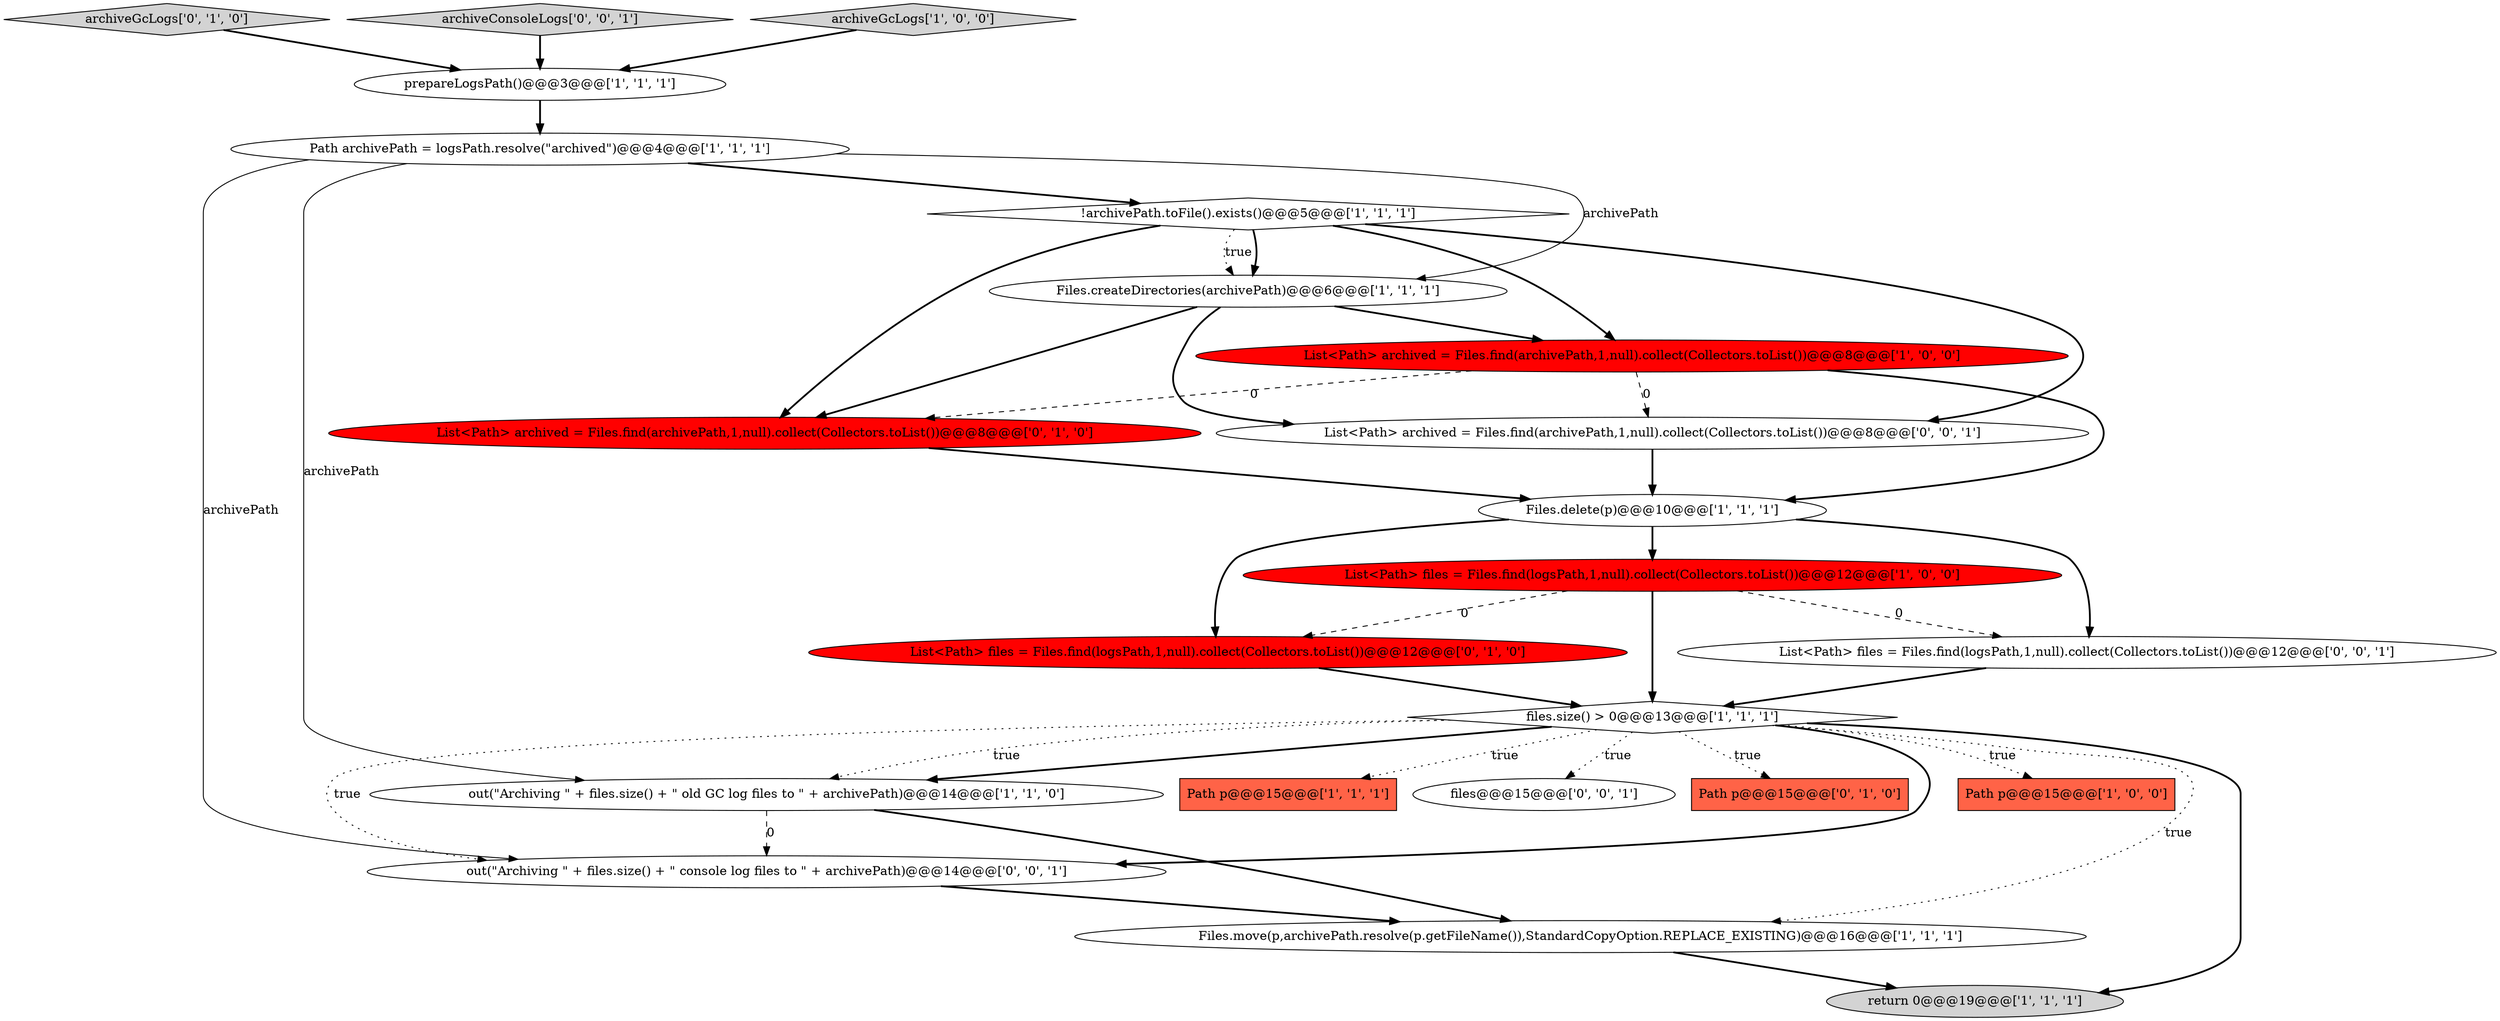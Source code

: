 digraph {
5 [style = filled, label = "prepareLogsPath()@@@3@@@['1', '1', '1']", fillcolor = white, shape = ellipse image = "AAA0AAABBB1BBB"];
2 [style = filled, label = "List<Path> files = Files.find(logsPath,1,null).collect(Collectors.toList())@@@12@@@['1', '0', '0']", fillcolor = red, shape = ellipse image = "AAA1AAABBB1BBB"];
14 [style = filled, label = "List<Path> files = Files.find(logsPath,1,null).collect(Collectors.toList())@@@12@@@['0', '1', '0']", fillcolor = red, shape = ellipse image = "AAA1AAABBB2BBB"];
1 [style = filled, label = "files.size() > 0@@@13@@@['1', '1', '1']", fillcolor = white, shape = diamond image = "AAA0AAABBB1BBB"];
10 [style = filled, label = "return 0@@@19@@@['1', '1', '1']", fillcolor = lightgray, shape = ellipse image = "AAA0AAABBB1BBB"];
18 [style = filled, label = "out(\"Archiving \" + files.size() + \" console log files to \" + archivePath)@@@14@@@['0', '0', '1']", fillcolor = white, shape = ellipse image = "AAA0AAABBB3BBB"];
17 [style = filled, label = "archiveGcLogs['0', '1', '0']", fillcolor = lightgray, shape = diamond image = "AAA0AAABBB2BBB"];
4 [style = filled, label = "Files.move(p,archivePath.resolve(p.getFileName()),StandardCopyOption.REPLACE_EXISTING)@@@16@@@['1', '1', '1']", fillcolor = white, shape = ellipse image = "AAA0AAABBB1BBB"];
22 [style = filled, label = "List<Path> archived = Files.find(archivePath,1,null).collect(Collectors.toList())@@@8@@@['0', '0', '1']", fillcolor = white, shape = ellipse image = "AAA0AAABBB3BBB"];
9 [style = filled, label = "Path p@@@15@@@['1', '1', '1']", fillcolor = tomato, shape = box image = "AAA0AAABBB1BBB"];
20 [style = filled, label = "files@@@15@@@['0', '0', '1']", fillcolor = white, shape = ellipse image = "AAA0AAABBB3BBB"];
19 [style = filled, label = "archiveConsoleLogs['0', '0', '1']", fillcolor = lightgray, shape = diamond image = "AAA0AAABBB3BBB"];
6 [style = filled, label = "archiveGcLogs['1', '0', '0']", fillcolor = lightgray, shape = diamond image = "AAA0AAABBB1BBB"];
7 [style = filled, label = "Files.delete(p)@@@10@@@['1', '1', '1']", fillcolor = white, shape = ellipse image = "AAA0AAABBB1BBB"];
21 [style = filled, label = "List<Path> files = Files.find(logsPath,1,null).collect(Collectors.toList())@@@12@@@['0', '0', '1']", fillcolor = white, shape = ellipse image = "AAA0AAABBB3BBB"];
0 [style = filled, label = "!archivePath.toFile().exists()@@@5@@@['1', '1', '1']", fillcolor = white, shape = diamond image = "AAA0AAABBB1BBB"];
16 [style = filled, label = "List<Path> archived = Files.find(archivePath,1,null).collect(Collectors.toList())@@@8@@@['0', '1', '0']", fillcolor = red, shape = ellipse image = "AAA1AAABBB2BBB"];
11 [style = filled, label = "Path archivePath = logsPath.resolve(\"archived\")@@@4@@@['1', '1', '1']", fillcolor = white, shape = ellipse image = "AAA0AAABBB1BBB"];
3 [style = filled, label = "Files.createDirectories(archivePath)@@@6@@@['1', '1', '1']", fillcolor = white, shape = ellipse image = "AAA0AAABBB1BBB"];
13 [style = filled, label = "List<Path> archived = Files.find(archivePath,1,null).collect(Collectors.toList())@@@8@@@['1', '0', '0']", fillcolor = red, shape = ellipse image = "AAA1AAABBB1BBB"];
15 [style = filled, label = "Path p@@@15@@@['0', '1', '0']", fillcolor = tomato, shape = box image = "AAA0AAABBB2BBB"];
12 [style = filled, label = "out(\"Archiving \" + files.size() + \" old GC log files to \" + archivePath)@@@14@@@['1', '1', '0']", fillcolor = white, shape = ellipse image = "AAA0AAABBB1BBB"];
8 [style = filled, label = "Path p@@@15@@@['1', '0', '0']", fillcolor = tomato, shape = box image = "AAA0AAABBB1BBB"];
0->3 [style = bold, label=""];
4->10 [style = bold, label=""];
0->16 [style = bold, label=""];
17->5 [style = bold, label=""];
0->13 [style = bold, label=""];
2->1 [style = bold, label=""];
16->7 [style = bold, label=""];
1->18 [style = bold, label=""];
1->4 [style = dotted, label="true"];
3->16 [style = bold, label=""];
3->22 [style = bold, label=""];
22->7 [style = bold, label=""];
14->1 [style = bold, label=""];
11->12 [style = solid, label="archivePath"];
7->14 [style = bold, label=""];
1->18 [style = dotted, label="true"];
19->5 [style = bold, label=""];
6->5 [style = bold, label=""];
11->0 [style = bold, label=""];
18->4 [style = bold, label=""];
2->14 [style = dashed, label="0"];
12->4 [style = bold, label=""];
2->21 [style = dashed, label="0"];
13->7 [style = bold, label=""];
7->2 [style = bold, label=""];
1->15 [style = dotted, label="true"];
0->22 [style = bold, label=""];
1->9 [style = dotted, label="true"];
21->1 [style = bold, label=""];
1->12 [style = dotted, label="true"];
11->3 [style = solid, label="archivePath"];
1->8 [style = dotted, label="true"];
1->12 [style = bold, label=""];
3->13 [style = bold, label=""];
7->21 [style = bold, label=""];
11->18 [style = solid, label="archivePath"];
12->18 [style = dashed, label="0"];
5->11 [style = bold, label=""];
0->3 [style = dotted, label="true"];
1->10 [style = bold, label=""];
13->22 [style = dashed, label="0"];
1->20 [style = dotted, label="true"];
13->16 [style = dashed, label="0"];
}
